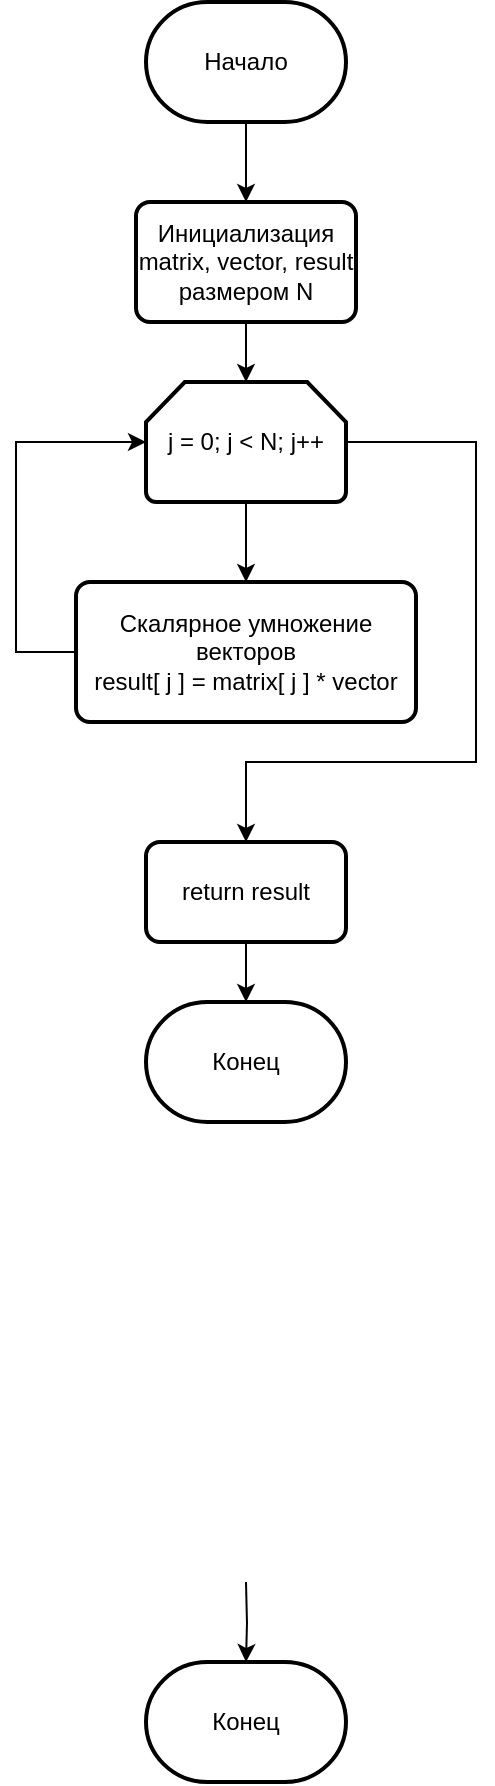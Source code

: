 <mxfile version="22.0.6" type="github">
  <diagram name="Страница — 1" id="oyt1punC4fpAUDzVChK5">
    <mxGraphModel dx="986" dy="724" grid="1" gridSize="10" guides="1" tooltips="1" connect="1" arrows="1" fold="1" page="1" pageScale="1" pageWidth="827" pageHeight="1169" math="0" shadow="0">
      <root>
        <mxCell id="0" />
        <mxCell id="1" parent="0" />
        <mxCell id="VabuEo_jZUHKde7YtSgk-20" style="edgeStyle=orthogonalEdgeStyle;rounded=0;orthogonalLoop=1;jettySize=auto;html=1;entryX=0.5;entryY=0;entryDx=0;entryDy=0;" edge="1" parent="1" source="ZVkbYp2zaswtVWapne0v-1" target="VabuEo_jZUHKde7YtSgk-7">
          <mxGeometry relative="1" as="geometry" />
        </mxCell>
        <mxCell id="ZVkbYp2zaswtVWapne0v-1" value="Начало" style="strokeWidth=2;html=1;shape=mxgraph.flowchart.terminator;whiteSpace=wrap;" parent="1" vertex="1">
          <mxGeometry x="555" y="270" width="100" height="60" as="geometry" />
        </mxCell>
        <mxCell id="ZVkbYp2zaswtVWapne0v-18" value="Конец" style="strokeWidth=2;html=1;shape=mxgraph.flowchart.terminator;whiteSpace=wrap;" parent="1" vertex="1">
          <mxGeometry x="555" y="1100" width="100" height="60" as="geometry" />
        </mxCell>
        <mxCell id="ZVkbYp2zaswtVWapne0v-28" style="edgeStyle=orthogonalEdgeStyle;rounded=0;orthogonalLoop=1;jettySize=auto;html=1;entryX=0.5;entryY=0;entryDx=0;entryDy=0;entryPerimeter=0;" parent="1" edge="1">
          <mxGeometry relative="1" as="geometry">
            <mxPoint x="605.0" y="1100" as="targetPoint" />
            <mxPoint x="605.0" y="1060" as="sourcePoint" />
          </mxGeometry>
        </mxCell>
        <mxCell id="VabuEo_jZUHKde7YtSgk-8" style="edgeStyle=orthogonalEdgeStyle;rounded=0;orthogonalLoop=1;jettySize=auto;html=1;" edge="1" parent="1" source="VabuEo_jZUHKde7YtSgk-7">
          <mxGeometry relative="1" as="geometry">
            <mxPoint x="605" y="460.0" as="targetPoint" />
          </mxGeometry>
        </mxCell>
        <mxCell id="VabuEo_jZUHKde7YtSgk-7" value="Инициализация&lt;br&gt;matrix, vector, result размером N" style="rounded=1;whiteSpace=wrap;html=1;absoluteArcSize=1;arcSize=14;strokeWidth=2;" vertex="1" parent="1">
          <mxGeometry x="550" y="370" width="110" height="60" as="geometry" />
        </mxCell>
        <mxCell id="VabuEo_jZUHKde7YtSgk-14" style="edgeStyle=orthogonalEdgeStyle;rounded=0;orthogonalLoop=1;jettySize=auto;html=1;" edge="1" parent="1" source="VabuEo_jZUHKde7YtSgk-13">
          <mxGeometry relative="1" as="geometry">
            <mxPoint x="605" y="560.0" as="targetPoint" />
          </mxGeometry>
        </mxCell>
        <mxCell id="VabuEo_jZUHKde7YtSgk-17" style="edgeStyle=orthogonalEdgeStyle;rounded=0;orthogonalLoop=1;jettySize=auto;html=1;" edge="1" parent="1" source="VabuEo_jZUHKde7YtSgk-13">
          <mxGeometry relative="1" as="geometry">
            <mxPoint x="605" y="690" as="targetPoint" />
            <Array as="points">
              <mxPoint x="720" y="490" />
              <mxPoint x="720" y="650" />
              <mxPoint x="605" y="650" />
            </Array>
          </mxGeometry>
        </mxCell>
        <mxCell id="VabuEo_jZUHKde7YtSgk-13" value="j = 0; j &amp;lt; N; j++" style="strokeWidth=2;html=1;shape=mxgraph.flowchart.loop_limit;whiteSpace=wrap;" vertex="1" parent="1">
          <mxGeometry x="555" y="460" width="100" height="60" as="geometry" />
        </mxCell>
        <mxCell id="VabuEo_jZUHKde7YtSgk-15" value="Скалярное умножение векторов&lt;br&gt;result[ j ] = matrix[ j ] * vector" style="rounded=1;whiteSpace=wrap;html=1;absoluteArcSize=1;arcSize=14;strokeWidth=2;" vertex="1" parent="1">
          <mxGeometry x="520" y="560" width="170" height="70" as="geometry" />
        </mxCell>
        <mxCell id="VabuEo_jZUHKde7YtSgk-16" style="edgeStyle=orthogonalEdgeStyle;rounded=0;orthogonalLoop=1;jettySize=auto;html=1;entryX=0;entryY=0.5;entryDx=0;entryDy=0;entryPerimeter=0;" edge="1" parent="1" source="VabuEo_jZUHKde7YtSgk-15" target="VabuEo_jZUHKde7YtSgk-13">
          <mxGeometry relative="1" as="geometry">
            <Array as="points">
              <mxPoint x="490" y="595" />
              <mxPoint x="490" y="490" />
            </Array>
          </mxGeometry>
        </mxCell>
        <mxCell id="VabuEo_jZUHKde7YtSgk-18" value="return result" style="rounded=1;whiteSpace=wrap;html=1;absoluteArcSize=1;arcSize=14;strokeWidth=2;" vertex="1" parent="1">
          <mxGeometry x="555" y="690" width="100" height="50" as="geometry" />
        </mxCell>
        <mxCell id="VabuEo_jZUHKde7YtSgk-21" value="Конец" style="strokeWidth=2;html=1;shape=mxgraph.flowchart.terminator;whiteSpace=wrap;" vertex="1" parent="1">
          <mxGeometry x="555" y="770" width="100" height="60" as="geometry" />
        </mxCell>
        <mxCell id="VabuEo_jZUHKde7YtSgk-22" style="edgeStyle=orthogonalEdgeStyle;rounded=0;orthogonalLoop=1;jettySize=auto;html=1;entryX=0.5;entryY=0;entryDx=0;entryDy=0;entryPerimeter=0;" edge="1" parent="1" source="VabuEo_jZUHKde7YtSgk-18" target="VabuEo_jZUHKde7YtSgk-21">
          <mxGeometry relative="1" as="geometry" />
        </mxCell>
      </root>
    </mxGraphModel>
  </diagram>
</mxfile>
